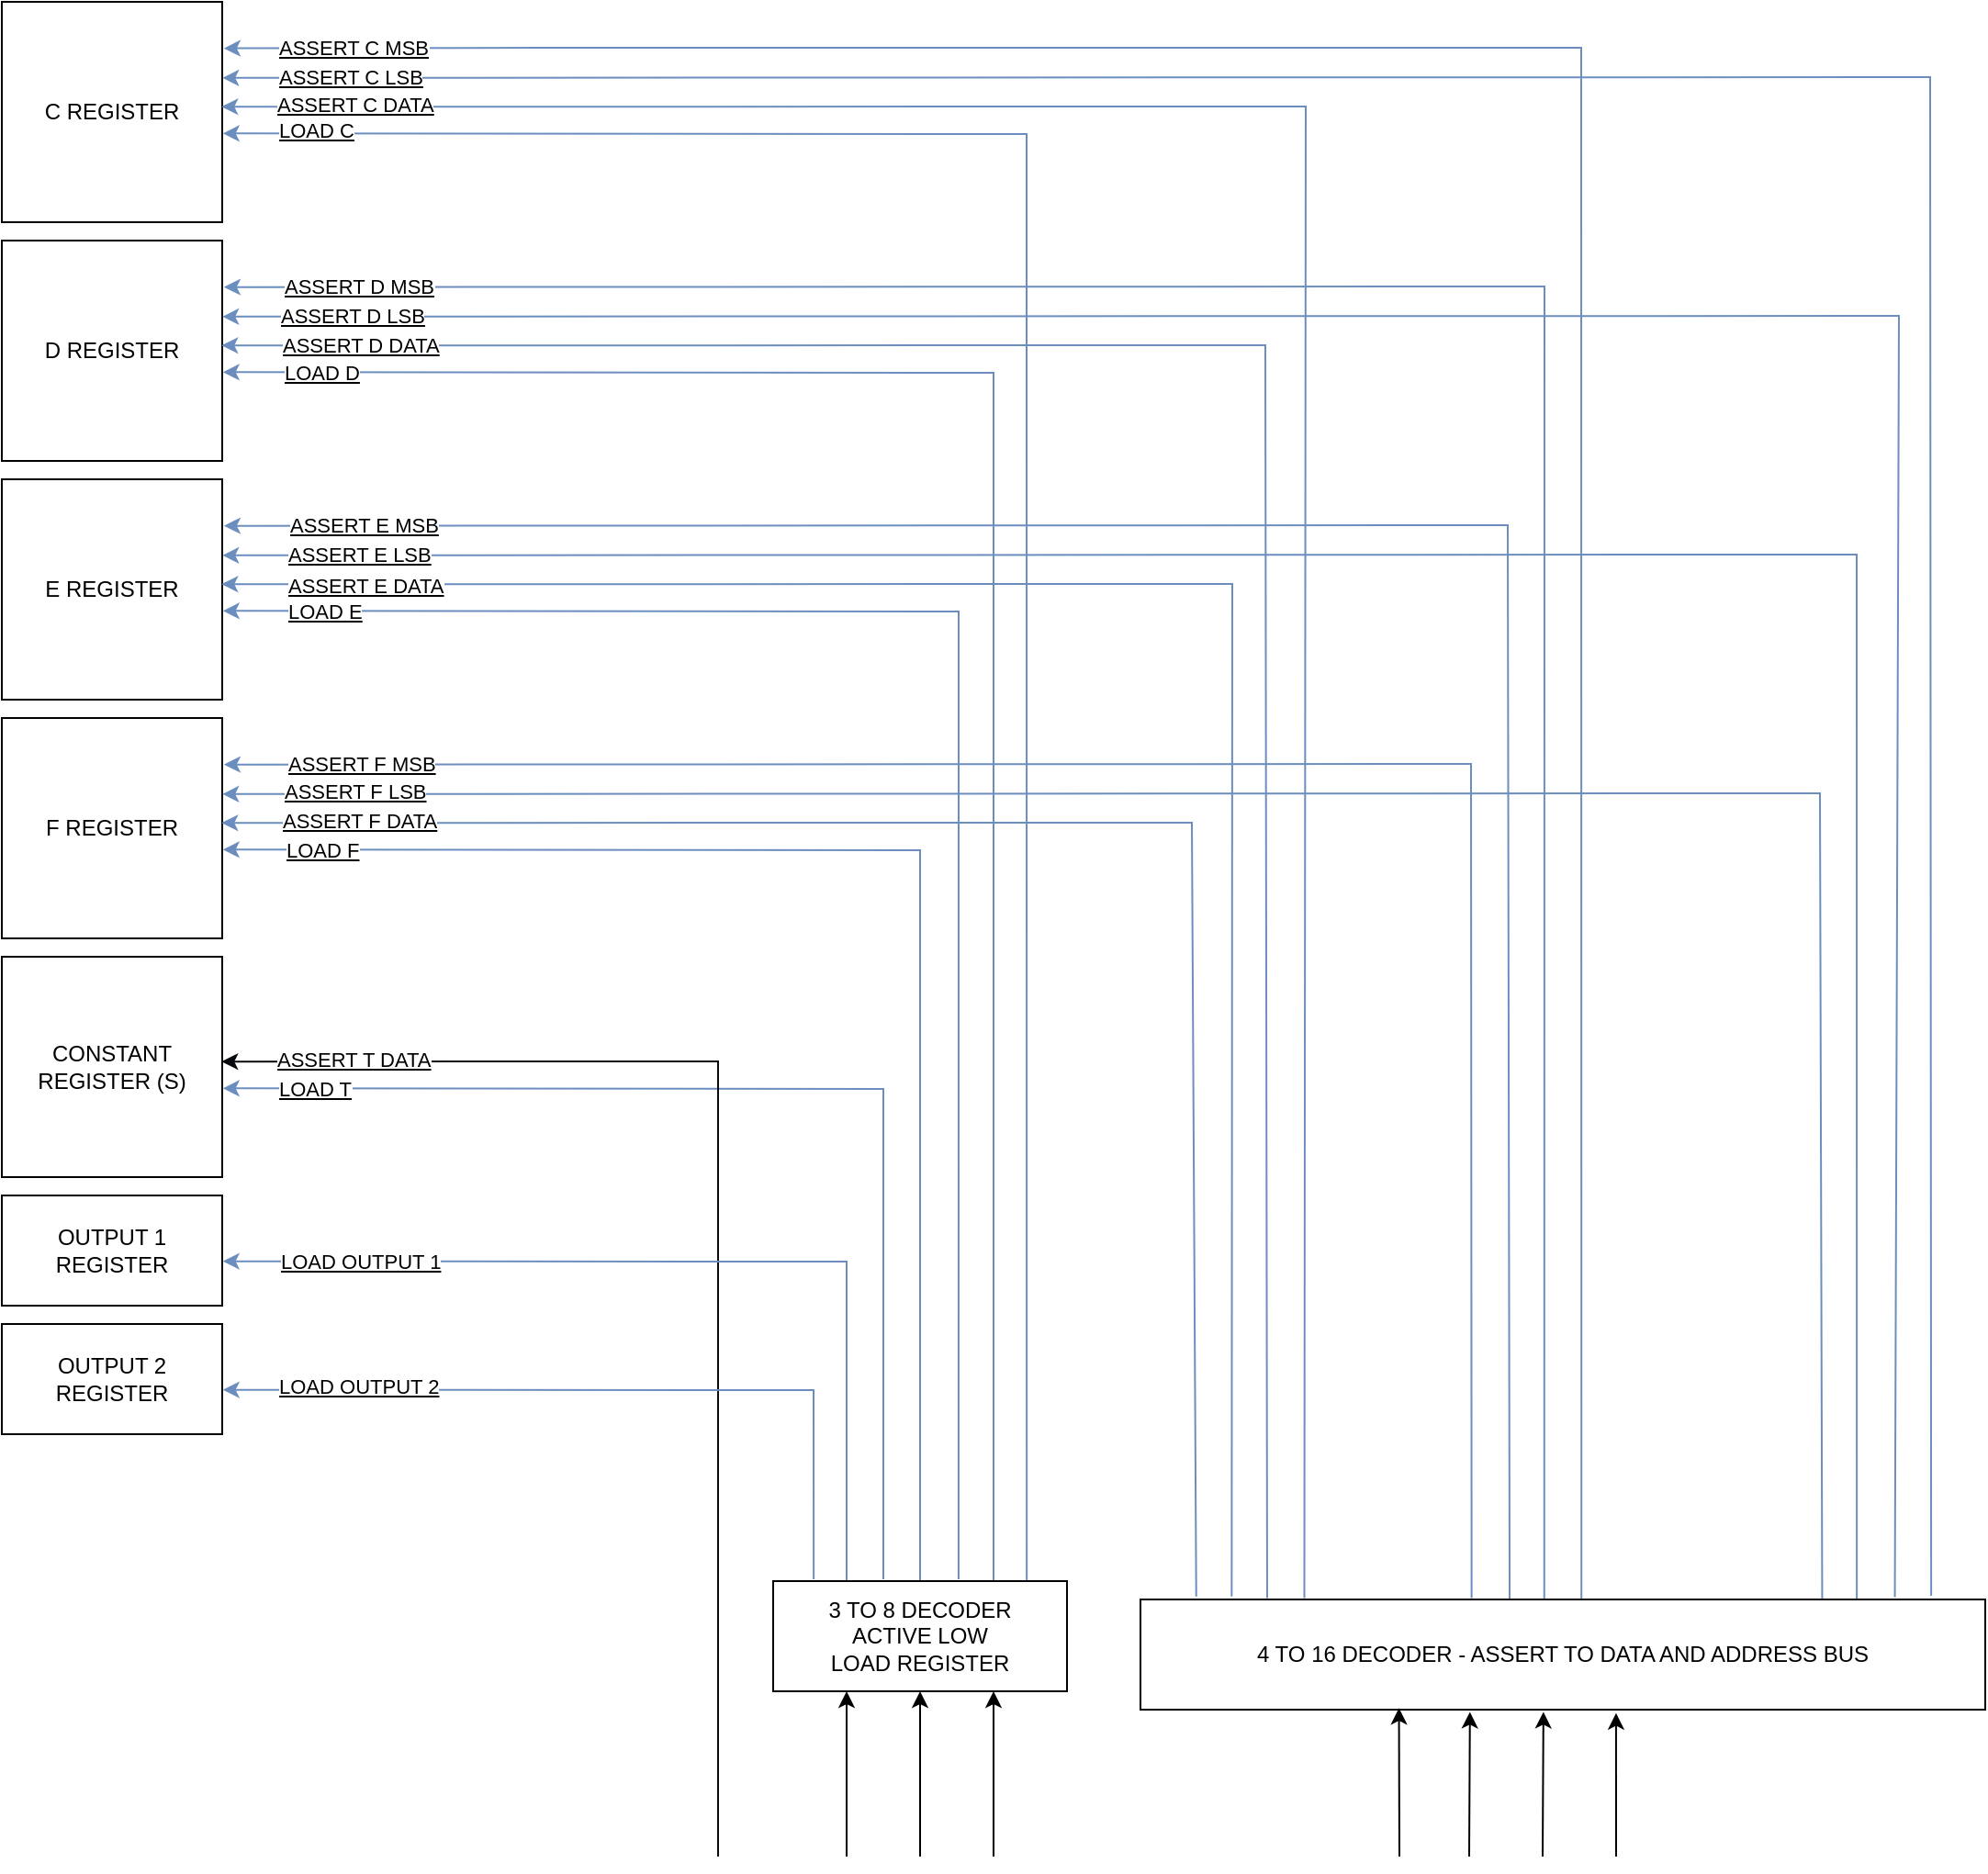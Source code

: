 <mxfile version="15.7.3" type="device"><diagram id="SPZ0gPC7MjEHCmFREml1" name="Page-1"><mxGraphModel dx="1527" dy="1013" grid="1" gridSize="10" guides="1" tooltips="1" connect="1" arrows="1" fold="1" page="1" pageScale="1" pageWidth="850" pageHeight="1100" math="0" shadow="0"><root><mxCell id="0"/><mxCell id="1" parent="0"/><mxCell id="z6VqNHSVRI3Fvuts3Ekr-2" value="C REGISTER" style="rounded=0;whiteSpace=wrap;html=1;" vertex="1" parent="1"><mxGeometry x="40" y="30" width="120" height="120" as="geometry"/></mxCell><mxCell id="z6VqNHSVRI3Fvuts3Ekr-10" value="" style="endArrow=classic;html=1;rounded=0;fillColor=#dae8fc;strokeColor=#6c8ebf;entryX=1.008;entryY=0.211;entryDx=0;entryDy=0;entryPerimeter=0;exitX=0.522;exitY=-0.007;exitDx=0;exitDy=0;exitPerimeter=0;" edge="1" parent="1" source="z6VqNHSVRI3Fvuts3Ekr-85" target="z6VqNHSVRI3Fvuts3Ekr-2"><mxGeometry relative="1" as="geometry"><mxPoint x="900" y="890" as="sourcePoint"/><mxPoint x="150" y="53" as="targetPoint"/><Array as="points"><mxPoint x="900" y="55"/><mxPoint x="330" y="55"/></Array></mxGeometry></mxCell><mxCell id="z6VqNHSVRI3Fvuts3Ekr-11" value="&lt;u&gt;ASSERT C MSB&lt;/u&gt;" style="edgeLabel;resizable=0;html=1;align=left;verticalAlign=middle;" connectable="0" vertex="1" parent="z6VqNHSVRI3Fvuts3Ekr-10"><mxGeometry relative="1" as="geometry"><mxPoint x="-711" y="-53" as="offset"/></mxGeometry></mxCell><mxCell id="z6VqNHSVRI3Fvuts3Ekr-12" value="" style="endArrow=classic;html=1;rounded=0;entryX=1.003;entryY=0.597;entryDx=0;entryDy=0;entryPerimeter=0;fillColor=#dae8fc;strokeColor=#6c8ebf;exitX=0.863;exitY=0;exitDx=0;exitDy=0;exitPerimeter=0;" edge="1" parent="1" source="z6VqNHSVRI3Fvuts3Ekr-84" target="z6VqNHSVRI3Fvuts3Ekr-2"><mxGeometry relative="1" as="geometry"><mxPoint x="330" y="102" as="sourcePoint"/><mxPoint x="160.0" y="119.74" as="targetPoint"/><Array as="points"><mxPoint x="598" y="102"/></Array></mxGeometry></mxCell><mxCell id="z6VqNHSVRI3Fvuts3Ekr-13" value="&lt;u&gt;LOAD C&lt;/u&gt;" style="edgeLabel;resizable=0;html=1;align=left;verticalAlign=middle;" connectable="0" vertex="1" parent="z6VqNHSVRI3Fvuts3Ekr-12"><mxGeometry relative="1" as="geometry"><mxPoint x="-409" y="-177" as="offset"/></mxGeometry></mxCell><mxCell id="z6VqNHSVRI3Fvuts3Ekr-14" value="" style="endArrow=classic;html=1;rounded=0;entryX=1.001;entryY=0.345;entryDx=0;entryDy=0;entryPerimeter=0;fillColor=#dae8fc;strokeColor=#6c8ebf;exitX=0.936;exitY=-0.033;exitDx=0;exitDy=0;exitPerimeter=0;" edge="1" parent="1" source="z6VqNHSVRI3Fvuts3Ekr-85" target="z6VqNHSVRI3Fvuts3Ekr-2"><mxGeometry relative="1" as="geometry"><mxPoint x="1090" y="890" as="sourcePoint"/><mxPoint x="170.0" y="79.74" as="targetPoint"/><Array as="points"><mxPoint x="1090" y="71"/></Array></mxGeometry></mxCell><mxCell id="z6VqNHSVRI3Fvuts3Ekr-15" value="&lt;u&gt;ASSERT C LSB&lt;/u&gt;" style="edgeLabel;resizable=0;html=1;align=left;verticalAlign=middle;" connectable="0" vertex="1" parent="z6VqNHSVRI3Fvuts3Ekr-14"><mxGeometry relative="1" as="geometry"><mxPoint x="-850" as="offset"/></mxGeometry></mxCell><mxCell id="z6VqNHSVRI3Fvuts3Ekr-16" value="" style="endArrow=classic;html=1;rounded=0;entryX=0.997;entryY=0.476;entryDx=0;entryDy=0;entryPerimeter=0;fillColor=#dae8fc;strokeColor=#6c8ebf;exitX=0.194;exitY=-0.013;exitDx=0;exitDy=0;exitPerimeter=0;" edge="1" parent="1" source="z6VqNHSVRI3Fvuts3Ekr-85" target="z6VqNHSVRI3Fvuts3Ekr-2"><mxGeometry relative="1" as="geometry"><mxPoint x="750" y="890" as="sourcePoint"/><mxPoint x="160.0" y="99.5" as="targetPoint"/><Array as="points"><mxPoint x="750" y="87"/></Array></mxGeometry></mxCell><mxCell id="z6VqNHSVRI3Fvuts3Ekr-17" value="&lt;u&gt;ASSERT C DATA&lt;/u&gt;" style="edgeLabel;resizable=0;html=1;align=left;verticalAlign=middle;" connectable="0" vertex="1" parent="z6VqNHSVRI3Fvuts3Ekr-16"><mxGeometry relative="1" as="geometry"><mxPoint x="-562" y="-112" as="offset"/></mxGeometry></mxCell><mxCell id="z6VqNHSVRI3Fvuts3Ekr-27" value="D REGISTER" style="rounded=0;whiteSpace=wrap;html=1;" vertex="1" parent="1"><mxGeometry x="40" y="160" width="120" height="120" as="geometry"/></mxCell><mxCell id="z6VqNHSVRI3Fvuts3Ekr-28" value="" style="endArrow=classic;html=1;rounded=0;fillColor=#dae8fc;strokeColor=#6c8ebf;entryX=1.008;entryY=0.211;entryDx=0;entryDy=0;entryPerimeter=0;exitX=0.478;exitY=0;exitDx=0;exitDy=0;exitPerimeter=0;" edge="1" parent="1" target="z6VqNHSVRI3Fvuts3Ekr-27" source="z6VqNHSVRI3Fvuts3Ekr-85"><mxGeometry relative="1" as="geometry"><mxPoint x="881.44" y="887.6" as="sourcePoint"/><mxPoint x="150" y="183" as="targetPoint"/><Array as="points"><mxPoint x="880" y="185"/></Array></mxGeometry></mxCell><mxCell id="z6VqNHSVRI3Fvuts3Ekr-29" value="&lt;u&gt;ASSERT D MSB&lt;/u&gt;" style="edgeLabel;resizable=0;html=1;align=left;verticalAlign=middle;" connectable="0" vertex="1" parent="z6VqNHSVRI3Fvuts3Ekr-28"><mxGeometry relative="1" as="geometry"><mxPoint x="-686" as="offset"/></mxGeometry></mxCell><mxCell id="z6VqNHSVRI3Fvuts3Ekr-30" value="" style="endArrow=classic;html=1;rounded=0;entryX=1.003;entryY=0.597;entryDx=0;entryDy=0;entryPerimeter=0;fillColor=#dae8fc;strokeColor=#6c8ebf;exitX=0.75;exitY=0;exitDx=0;exitDy=0;" edge="1" parent="1" target="z6VqNHSVRI3Fvuts3Ekr-27" source="z6VqNHSVRI3Fvuts3Ekr-84"><mxGeometry relative="1" as="geometry"><mxPoint x="330" y="232" as="sourcePoint"/><mxPoint x="160.0" y="249.74" as="targetPoint"/><Array as="points"><mxPoint x="580" y="232"/></Array></mxGeometry></mxCell><mxCell id="z6VqNHSVRI3Fvuts3Ekr-31" value="&lt;u&gt;LOAD D&lt;/u&gt;" style="edgeLabel;resizable=0;html=1;align=left;verticalAlign=middle;" connectable="0" vertex="1" parent="z6VqNHSVRI3Fvuts3Ekr-30"><mxGeometry relative="1" as="geometry"><mxPoint x="-388" y="-119" as="offset"/></mxGeometry></mxCell><mxCell id="z6VqNHSVRI3Fvuts3Ekr-32" value="" style="endArrow=classic;html=1;rounded=0;entryX=1.001;entryY=0.345;entryDx=0;entryDy=0;entryPerimeter=0;fillColor=#dae8fc;strokeColor=#6c8ebf;exitX=0.893;exitY=-0.02;exitDx=0;exitDy=0;exitPerimeter=0;" edge="1" parent="1" target="z6VqNHSVRI3Fvuts3Ekr-27" source="z6VqNHSVRI3Fvuts3Ekr-85"><mxGeometry relative="1" as="geometry"><mxPoint x="1069.36" y="888.92" as="sourcePoint"/><mxPoint x="170.0" y="209.74" as="targetPoint"/><Array as="points"><mxPoint x="1073" y="201"/></Array></mxGeometry></mxCell><mxCell id="z6VqNHSVRI3Fvuts3Ekr-33" value="&lt;u&gt;ASSERT D LSB&lt;/u&gt;" style="edgeLabel;resizable=0;html=1;align=left;verticalAlign=middle;" connectable="0" vertex="1" parent="z6VqNHSVRI3Fvuts3Ekr-32"><mxGeometry relative="1" as="geometry"><mxPoint x="-775" as="offset"/></mxGeometry></mxCell><mxCell id="z6VqNHSVRI3Fvuts3Ekr-34" value="" style="endArrow=classic;html=1;rounded=0;entryX=0.997;entryY=0.476;entryDx=0;entryDy=0;entryPerimeter=0;fillColor=#dae8fc;strokeColor=#6c8ebf;exitX=0.15;exitY=-0.013;exitDx=0;exitDy=0;exitPerimeter=0;" edge="1" parent="1" target="z6VqNHSVRI3Fvuts3Ekr-27" source="z6VqNHSVRI3Fvuts3Ekr-85"><mxGeometry relative="1" as="geometry"><mxPoint x="728.24" y="890.54" as="sourcePoint"/><mxPoint x="160.0" y="229.5" as="targetPoint"/><Array as="points"><mxPoint x="728" y="217"/></Array></mxGeometry></mxCell><mxCell id="z6VqNHSVRI3Fvuts3Ekr-35" value="&lt;u&gt;ASSERT D DATA&lt;/u&gt;" style="edgeLabel;resizable=0;html=1;align=left;verticalAlign=middle;" connectable="0" vertex="1" parent="z6VqNHSVRI3Fvuts3Ekr-34"><mxGeometry relative="1" as="geometry"><mxPoint x="-537" y="-57" as="offset"/></mxGeometry></mxCell><mxCell id="z6VqNHSVRI3Fvuts3Ekr-36" value="E REGISTER" style="rounded=0;whiteSpace=wrap;html=1;" vertex="1" parent="1"><mxGeometry x="40" y="290" width="120" height="120" as="geometry"/></mxCell><mxCell id="z6VqNHSVRI3Fvuts3Ekr-37" value="" style="endArrow=classic;html=1;rounded=0;fillColor=#dae8fc;strokeColor=#6c8ebf;entryX=1.008;entryY=0.211;entryDx=0;entryDy=0;entryPerimeter=0;exitX=0.437;exitY=0;exitDx=0;exitDy=0;exitPerimeter=0;" edge="1" parent="1" target="z6VqNHSVRI3Fvuts3Ekr-36" source="z6VqNHSVRI3Fvuts3Ekr-85"><mxGeometry relative="1" as="geometry"><mxPoint x="860.96" y="889.58" as="sourcePoint"/><mxPoint x="150" y="313" as="targetPoint"/><Array as="points"><mxPoint x="860" y="315"/></Array></mxGeometry></mxCell><mxCell id="z6VqNHSVRI3Fvuts3Ekr-38" value="&lt;u&gt;ASSERT E MSB&lt;/u&gt;" style="edgeLabel;resizable=0;html=1;align=left;verticalAlign=middle;" connectable="0" vertex="1" parent="z6VqNHSVRI3Fvuts3Ekr-37"><mxGeometry relative="1" as="geometry"><mxPoint x="-608" as="offset"/></mxGeometry></mxCell><mxCell id="z6VqNHSVRI3Fvuts3Ekr-39" value="" style="endArrow=classic;html=1;rounded=0;entryX=1.003;entryY=0.597;entryDx=0;entryDy=0;entryPerimeter=0;fillColor=#dae8fc;strokeColor=#6c8ebf;exitX=0.631;exitY=-0.017;exitDx=0;exitDy=0;exitPerimeter=0;" edge="1" parent="1" target="z6VqNHSVRI3Fvuts3Ekr-36" source="z6VqNHSVRI3Fvuts3Ekr-84"><mxGeometry relative="1" as="geometry"><mxPoint x="330" y="362" as="sourcePoint"/><mxPoint x="160.0" y="379.74" as="targetPoint"/><Array as="points"><mxPoint x="561" y="362"/></Array></mxGeometry></mxCell><mxCell id="z6VqNHSVRI3Fvuts3Ekr-40" value="&lt;u&gt;LOAD E&lt;/u&gt;" style="edgeLabel;resizable=0;html=1;align=left;verticalAlign=middle;" connectable="0" vertex="1" parent="z6VqNHSVRI3Fvuts3Ekr-39"><mxGeometry relative="1" as="geometry"><mxPoint x="-367" y="-63" as="offset"/></mxGeometry></mxCell><mxCell id="z6VqNHSVRI3Fvuts3Ekr-41" value="" style="endArrow=classic;html=1;rounded=0;entryX=1.001;entryY=0.345;entryDx=0;entryDy=0;entryPerimeter=0;fillColor=#dae8fc;strokeColor=#6c8ebf;exitX=0.848;exitY=0.007;exitDx=0;exitDy=0;exitPerimeter=0;" edge="1" parent="1" target="z6VqNHSVRI3Fvuts3Ekr-36" source="z6VqNHSVRI3Fvuts3Ekr-85"><mxGeometry relative="1" as="geometry"><mxPoint x="1050" y="890" as="sourcePoint"/><mxPoint x="170.0" y="339.74" as="targetPoint"/><Array as="points"><mxPoint x="1050" y="331"/></Array></mxGeometry></mxCell><mxCell id="z6VqNHSVRI3Fvuts3Ekr-42" value="&lt;u&gt;ASSERT E LSB&lt;/u&gt;" style="edgeLabel;resizable=0;html=1;align=left;verticalAlign=middle;" connectable="0" vertex="1" parent="z6VqNHSVRI3Fvuts3Ekr-41"><mxGeometry relative="1" as="geometry"><mxPoint x="-696" as="offset"/></mxGeometry></mxCell><mxCell id="z6VqNHSVRI3Fvuts3Ekr-43" value="" style="endArrow=classic;html=1;rounded=0;entryX=0.997;entryY=0.476;entryDx=0;entryDy=0;entryPerimeter=0;fillColor=#dae8fc;strokeColor=#6c8ebf;exitX=0.108;exitY=-0.027;exitDx=0;exitDy=0;exitPerimeter=0;" edge="1" parent="1" target="z6VqNHSVRI3Fvuts3Ekr-36" source="z6VqNHSVRI3Fvuts3Ekr-85"><mxGeometry relative="1" as="geometry"><mxPoint x="710" y="890" as="sourcePoint"/><mxPoint x="160.0" y="359.5" as="targetPoint"/><Array as="points"><mxPoint x="710" y="347"/></Array></mxGeometry></mxCell><mxCell id="z6VqNHSVRI3Fvuts3Ekr-44" value="&lt;u&gt;ASSERT E DATA&lt;/u&gt;" style="edgeLabel;resizable=0;html=1;align=left;verticalAlign=middle;" connectable="0" vertex="1" parent="z6VqNHSVRI3Fvuts3Ekr-43"><mxGeometry relative="1" as="geometry"><mxPoint x="-516" as="offset"/></mxGeometry></mxCell><mxCell id="z6VqNHSVRI3Fvuts3Ekr-45" value="F REGISTER" style="rounded=0;whiteSpace=wrap;html=1;" vertex="1" parent="1"><mxGeometry x="40" y="420" width="120" height="120" as="geometry"/></mxCell><mxCell id="z6VqNHSVRI3Fvuts3Ekr-46" value="" style="endArrow=classic;html=1;rounded=0;fillColor=#dae8fc;strokeColor=#6c8ebf;entryX=1.008;entryY=0.211;entryDx=0;entryDy=0;entryPerimeter=0;exitX=0.392;exitY=-0.013;exitDx=0;exitDy=0;exitPerimeter=0;" edge="1" parent="1" target="z6VqNHSVRI3Fvuts3Ekr-45" source="z6VqNHSVRI3Fvuts3Ekr-85"><mxGeometry relative="1" as="geometry"><mxPoint x="840.16" y="887.6" as="sourcePoint"/><mxPoint x="150" y="443" as="targetPoint"/><Array as="points"><mxPoint x="840" y="445"/></Array></mxGeometry></mxCell><mxCell id="z6VqNHSVRI3Fvuts3Ekr-47" value="&lt;u&gt;ASSERT F MSB&lt;/u&gt;" style="edgeLabel;resizable=0;html=1;align=left;verticalAlign=middle;" connectable="0" vertex="1" parent="z6VqNHSVRI3Fvuts3Ekr-46"><mxGeometry relative="1" as="geometry"><mxPoint x="-534" as="offset"/></mxGeometry></mxCell><mxCell id="z6VqNHSVRI3Fvuts3Ekr-48" value="" style="endArrow=classic;html=1;rounded=0;entryX=1.003;entryY=0.597;entryDx=0;entryDy=0;entryPerimeter=0;fillColor=#dae8fc;strokeColor=#6c8ebf;exitX=0.5;exitY=0;exitDx=0;exitDy=0;" edge="1" parent="1" target="z6VqNHSVRI3Fvuts3Ekr-45" source="z6VqNHSVRI3Fvuts3Ekr-84"><mxGeometry relative="1" as="geometry"><mxPoint x="330" y="492" as="sourcePoint"/><mxPoint x="160.0" y="509.74" as="targetPoint"/><Array as="points"><mxPoint x="540" y="492"/></Array></mxGeometry></mxCell><mxCell id="z6VqNHSVRI3Fvuts3Ekr-49" value="&lt;u&gt;LOAD F&lt;/u&gt;" style="edgeLabel;resizable=0;html=1;align=left;verticalAlign=middle;" connectable="0" vertex="1" parent="z6VqNHSVRI3Fvuts3Ekr-48"><mxGeometry relative="1" as="geometry"><mxPoint x="-347" y="-9" as="offset"/></mxGeometry></mxCell><mxCell id="z6VqNHSVRI3Fvuts3Ekr-50" value="" style="endArrow=classic;html=1;rounded=0;entryX=1.001;entryY=0.345;entryDx=0;entryDy=0;entryPerimeter=0;fillColor=#dae8fc;strokeColor=#6c8ebf;exitX=0.807;exitY=0.007;exitDx=0;exitDy=0;exitPerimeter=0;" edge="1" parent="1" target="z6VqNHSVRI3Fvuts3Ekr-45" source="z6VqNHSVRI3Fvuts3Ekr-85"><mxGeometry relative="1" as="geometry"><mxPoint x="1030.64" y="890.54" as="sourcePoint"/><mxPoint x="170.0" y="469.74" as="targetPoint"/><Array as="points"><mxPoint x="1030" y="461"/></Array></mxGeometry></mxCell><mxCell id="z6VqNHSVRI3Fvuts3Ekr-51" value="&lt;u&gt;ASSERT F LSB&lt;/u&gt;" style="edgeLabel;resizable=0;html=1;align=left;verticalAlign=middle;" connectable="0" vertex="1" parent="z6VqNHSVRI3Fvuts3Ekr-50"><mxGeometry relative="1" as="geometry"><mxPoint x="-623" y="-1" as="offset"/></mxGeometry></mxCell><mxCell id="z6VqNHSVRI3Fvuts3Ekr-52" value="" style="endArrow=classic;html=1;rounded=0;entryX=0.997;entryY=0.476;entryDx=0;entryDy=0;entryPerimeter=0;fillColor=#dae8fc;strokeColor=#6c8ebf;exitX=0.066;exitY=-0.027;exitDx=0;exitDy=0;exitPerimeter=0;" edge="1" parent="1" target="z6VqNHSVRI3Fvuts3Ekr-45" source="z6VqNHSVRI3Fvuts3Ekr-85"><mxGeometry relative="1" as="geometry"><mxPoint x="688.4" y="890.12" as="sourcePoint"/><mxPoint x="160.0" y="489.5" as="targetPoint"/><Array as="points"><mxPoint x="688" y="477"/></Array></mxGeometry></mxCell><mxCell id="z6VqNHSVRI3Fvuts3Ekr-53" value="&lt;u&gt;ASSERT F DATA&lt;/u&gt;" style="edgeLabel;resizable=0;html=1;align=left;verticalAlign=middle;" connectable="0" vertex="1" parent="z6VqNHSVRI3Fvuts3Ekr-52"><mxGeometry relative="1" as="geometry"><mxPoint x="-443" y="-1" as="offset"/></mxGeometry></mxCell><mxCell id="z6VqNHSVRI3Fvuts3Ekr-54" value="CONSTANT&lt;br&gt;REGISTER (S)" style="rounded=0;whiteSpace=wrap;html=1;" vertex="1" parent="1"><mxGeometry x="40" y="550" width="120" height="120" as="geometry"/></mxCell><mxCell id="z6VqNHSVRI3Fvuts3Ekr-57" value="" style="endArrow=classic;html=1;rounded=0;entryX=1.003;entryY=0.597;entryDx=0;entryDy=0;entryPerimeter=0;fillColor=#dae8fc;strokeColor=#6c8ebf;exitX=0.375;exitY=-0.017;exitDx=0;exitDy=0;exitPerimeter=0;" edge="1" parent="1" target="z6VqNHSVRI3Fvuts3Ekr-54" source="z6VqNHSVRI3Fvuts3Ekr-84"><mxGeometry relative="1" as="geometry"><mxPoint x="330" y="622" as="sourcePoint"/><mxPoint x="160.0" y="639.74" as="targetPoint"/><Array as="points"><mxPoint x="520" y="622"/></Array></mxGeometry></mxCell><mxCell id="z6VqNHSVRI3Fvuts3Ekr-58" value="&lt;u&gt;LOAD T&lt;/u&gt;" style="edgeLabel;resizable=0;html=1;align=left;verticalAlign=middle;" connectable="0" vertex="1" parent="z6VqNHSVRI3Fvuts3Ekr-57"><mxGeometry relative="1" as="geometry"><mxPoint x="-284" as="offset"/></mxGeometry></mxCell><mxCell id="z6VqNHSVRI3Fvuts3Ekr-61" value="" style="endArrow=classic;html=1;rounded=0;entryX=0.997;entryY=0.476;entryDx=0;entryDy=0;entryPerimeter=0;fillColor=#dae8fc;strokeColor=#090B0F;" edge="1" parent="1" target="z6VqNHSVRI3Fvuts3Ekr-54"><mxGeometry relative="1" as="geometry"><mxPoint x="430" y="1040" as="sourcePoint"/><mxPoint x="160.0" y="619.5" as="targetPoint"/><Array as="points"><mxPoint x="430" y="607"/></Array></mxGeometry></mxCell><mxCell id="z6VqNHSVRI3Fvuts3Ekr-62" value="&lt;u&gt;ASSERT T DATA&lt;/u&gt;" style="edgeLabel;resizable=0;html=1;align=left;verticalAlign=middle;" connectable="0" vertex="1" parent="z6VqNHSVRI3Fvuts3Ekr-61"><mxGeometry relative="1" as="geometry"><mxPoint x="-242" y="-83" as="offset"/></mxGeometry></mxCell><mxCell id="z6VqNHSVRI3Fvuts3Ekr-63" value="OUTPUT 1 REGISTER" style="rounded=0;whiteSpace=wrap;html=1;" vertex="1" parent="1"><mxGeometry x="40" y="680" width="120" height="60" as="geometry"/></mxCell><mxCell id="z6VqNHSVRI3Fvuts3Ekr-66" value="" style="endArrow=classic;html=1;rounded=0;entryX=1.003;entryY=0.597;entryDx=0;entryDy=0;entryPerimeter=0;fillColor=#dae8fc;strokeColor=#6c8ebf;exitX=0.25;exitY=0;exitDx=0;exitDy=0;" edge="1" parent="1" target="z6VqNHSVRI3Fvuts3Ekr-63" source="z6VqNHSVRI3Fvuts3Ekr-84"><mxGeometry relative="1" as="geometry"><mxPoint x="320" y="716" as="sourcePoint"/><mxPoint x="160.0" y="769.74" as="targetPoint"/><Array as="points"><mxPoint x="500" y="716"/></Array></mxGeometry></mxCell><mxCell id="z6VqNHSVRI3Fvuts3Ekr-67" value="&lt;u&gt;LOAD OUTPUT 1&lt;/u&gt;" style="edgeLabel;resizable=0;html=1;align=left;verticalAlign=middle;" connectable="0" vertex="1" parent="z6VqNHSVRI3Fvuts3Ekr-66"><mxGeometry relative="1" as="geometry"><mxPoint x="-227" as="offset"/></mxGeometry></mxCell><mxCell id="z6VqNHSVRI3Fvuts3Ekr-72" value="OUTPUT 2 REGISTER" style="rounded=0;whiteSpace=wrap;html=1;" vertex="1" parent="1"><mxGeometry x="40" y="750" width="120" height="60" as="geometry"/></mxCell><mxCell id="z6VqNHSVRI3Fvuts3Ekr-75" value="" style="endArrow=classic;html=1;rounded=0;entryX=1.003;entryY=0.597;entryDx=0;entryDy=0;entryPerimeter=0;fillColor=#dae8fc;strokeColor=#6c8ebf;exitX=0.138;exitY=-0.017;exitDx=0;exitDy=0;exitPerimeter=0;" edge="1" parent="1" target="z6VqNHSVRI3Fvuts3Ekr-72" source="z6VqNHSVRI3Fvuts3Ekr-84"><mxGeometry relative="1" as="geometry"><mxPoint x="320" y="786" as="sourcePoint"/><mxPoint x="160.0" y="899.74" as="targetPoint"/><Array as="points"><mxPoint x="482" y="786"/></Array></mxGeometry></mxCell><mxCell id="z6VqNHSVRI3Fvuts3Ekr-76" value="&lt;u&gt;LOAD OUTPUT 2&lt;/u&gt;" style="edgeLabel;resizable=0;html=1;align=left;verticalAlign=middle;" connectable="0" vertex="1" parent="z6VqNHSVRI3Fvuts3Ekr-75"><mxGeometry relative="1" as="geometry"><mxPoint x="-183" y="-2" as="offset"/></mxGeometry></mxCell><mxCell id="z6VqNHSVRI3Fvuts3Ekr-84" value="&lt;div&gt;&lt;span&gt;3 TO 8 DECODER&lt;/span&gt;&lt;/div&gt;&lt;div&gt;&lt;span&gt;ACTIVE LOW&lt;/span&gt;&lt;/div&gt;&lt;div&gt;LOAD REGISTER&lt;/div&gt;" style="rounded=0;whiteSpace=wrap;html=1;align=center;" vertex="1" parent="1"><mxGeometry x="460" y="890" width="160" height="60" as="geometry"/></mxCell><mxCell id="z6VqNHSVRI3Fvuts3Ekr-85" value="4 TO 16 DECODER - ASSERT TO DATA AND ADDRESS BUS" style="rounded=0;whiteSpace=wrap;html=1;align=center;" vertex="1" parent="1"><mxGeometry x="660" y="900" width="460" height="60" as="geometry"/></mxCell><mxCell id="z6VqNHSVRI3Fvuts3Ekr-87" value="" style="endArrow=classic;html=1;rounded=0;entryX=0.25;entryY=1;entryDx=0;entryDy=0;" edge="1" parent="1" target="z6VqNHSVRI3Fvuts3Ekr-84"><mxGeometry width="50" height="50" relative="1" as="geometry"><mxPoint x="500" y="1040" as="sourcePoint"/><mxPoint x="499.66" y="1050" as="targetPoint"/></mxGeometry></mxCell><mxCell id="z6VqNHSVRI3Fvuts3Ekr-88" value="" style="endArrow=classic;html=1;rounded=0;entryX=0.5;entryY=1;entryDx=0;entryDy=0;" edge="1" parent="1" target="z6VqNHSVRI3Fvuts3Ekr-84"><mxGeometry width="50" height="50" relative="1" as="geometry"><mxPoint x="540" y="1040" as="sourcePoint"/><mxPoint x="539.32" y="1050.0" as="targetPoint"/></mxGeometry></mxCell><mxCell id="z6VqNHSVRI3Fvuts3Ekr-89" value="" style="endArrow=classic;html=1;rounded=0;entryX=0.75;entryY=1;entryDx=0;entryDy=0;" edge="1" parent="1" target="z6VqNHSVRI3Fvuts3Ekr-84"><mxGeometry width="50" height="50" relative="1" as="geometry"><mxPoint x="580" y="1040" as="sourcePoint"/><mxPoint x="579.66" y="1050.0" as="targetPoint"/></mxGeometry></mxCell><mxCell id="z6VqNHSVRI3Fvuts3Ekr-90" value="" style="endArrow=classic;html=1;rounded=0;entryX=0.306;entryY=0.985;entryDx=0;entryDy=0;entryPerimeter=0;" edge="1" parent="1" target="z6VqNHSVRI3Fvuts3Ekr-85"><mxGeometry width="50" height="50" relative="1" as="geometry"><mxPoint x="801" y="1040" as="sourcePoint"/><mxPoint x="800" y="1040.0" as="targetPoint"/></mxGeometry></mxCell><mxCell id="z6VqNHSVRI3Fvuts3Ekr-91" value="" style="endArrow=classic;html=1;rounded=0;entryX=0.39;entryY=1.02;entryDx=0;entryDy=0;entryPerimeter=0;" edge="1" parent="1" target="z6VqNHSVRI3Fvuts3Ekr-85"><mxGeometry width="50" height="50" relative="1" as="geometry"><mxPoint x="839" y="1040" as="sourcePoint"/><mxPoint x="840" y="1040.0" as="targetPoint"/></mxGeometry></mxCell><mxCell id="z6VqNHSVRI3Fvuts3Ekr-92" value="" style="endArrow=classic;html=1;rounded=0;entryX=0.477;entryY=1.02;entryDx=0;entryDy=0;entryPerimeter=0;" edge="1" parent="1" target="z6VqNHSVRI3Fvuts3Ekr-85"><mxGeometry width="50" height="50" relative="1" as="geometry"><mxPoint x="879" y="1040" as="sourcePoint"/><mxPoint x="880" y="1040.0" as="targetPoint"/></mxGeometry></mxCell><mxCell id="z6VqNHSVRI3Fvuts3Ekr-93" value="" style="endArrow=classic;html=1;rounded=0;entryX=0.563;entryY=1.031;entryDx=0;entryDy=0;entryPerimeter=0;" edge="1" parent="1" target="z6VqNHSVRI3Fvuts3Ekr-85"><mxGeometry width="50" height="50" relative="1" as="geometry"><mxPoint x="919" y="1040" as="sourcePoint"/><mxPoint x="920" y="1040.0" as="targetPoint"/></mxGeometry></mxCell></root></mxGraphModel></diagram></mxfile>